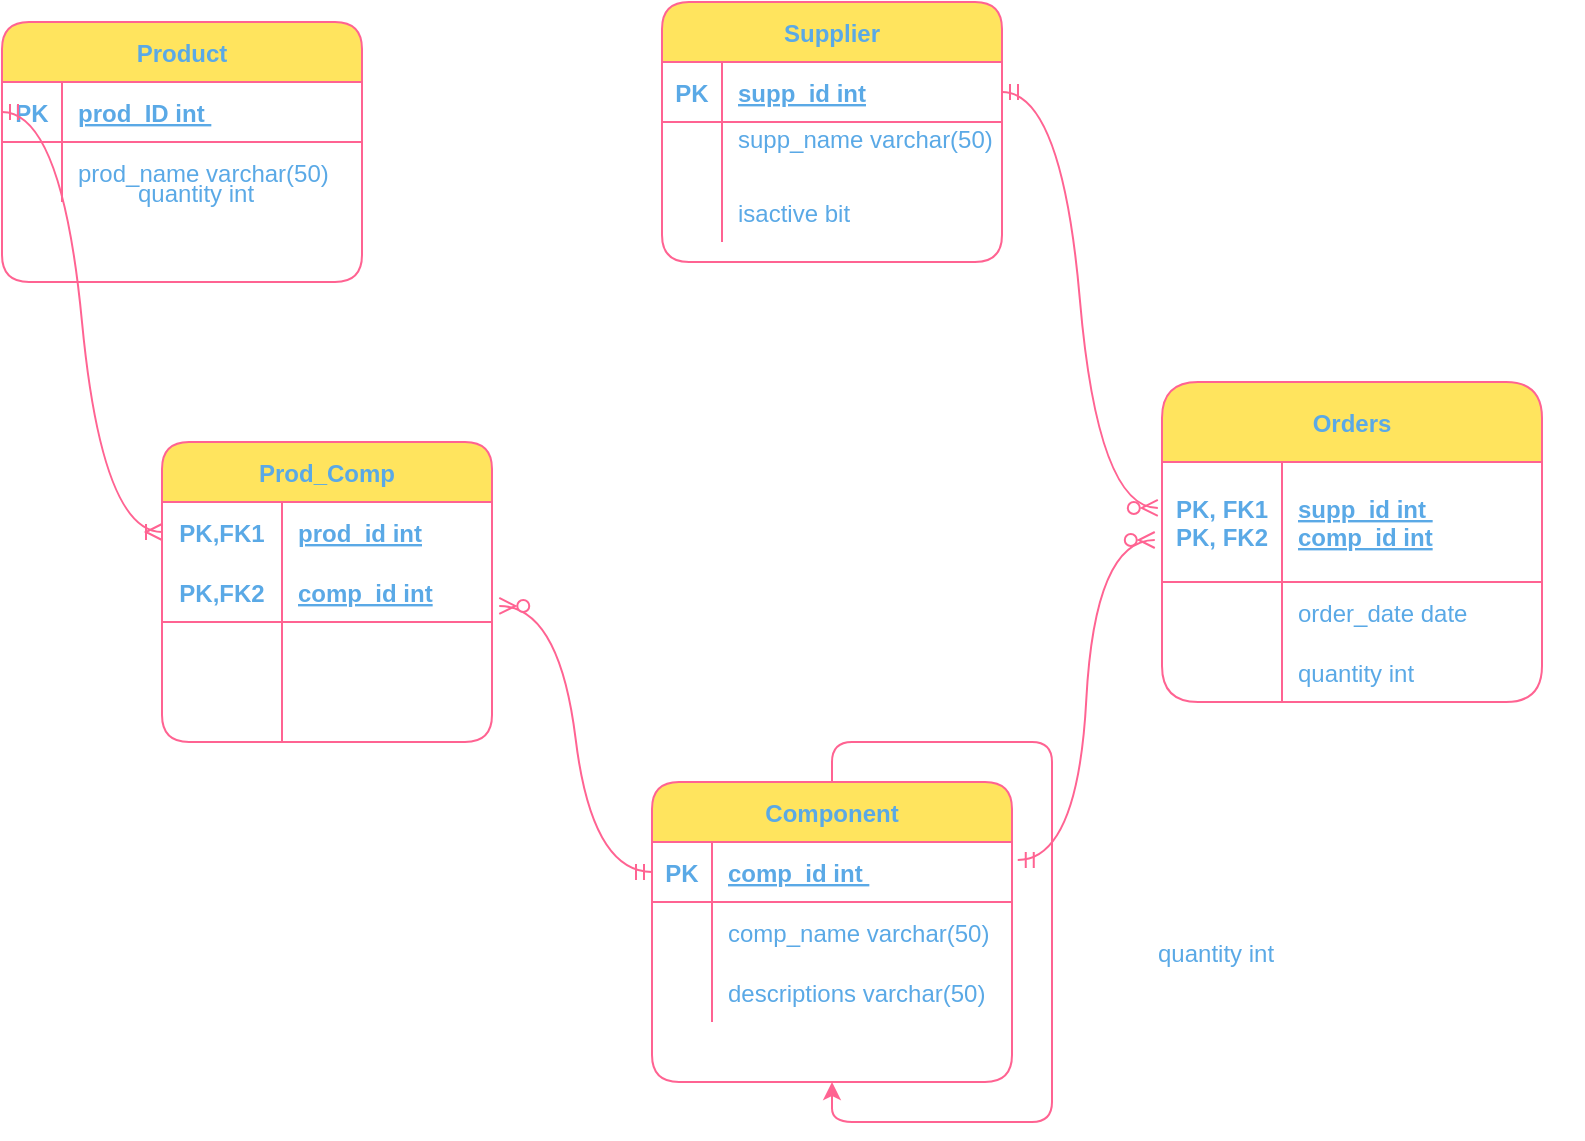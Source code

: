 <mxfile version="15.4.0" type="device"><diagram id="R2lEEEUBdFMjLlhIrx00" name="Page-1"><mxGraphModel dx="1874" dy="592" grid="1" gridSize="10" guides="1" tooltips="1" connect="1" arrows="1" fold="1" page="1" pageScale="1" pageWidth="850" pageHeight="1100" math="0" shadow="0" extFonts="Permanent Marker^https://fonts.googleapis.com/css?family=Permanent+Marker"><root><mxCell id="0"/><mxCell id="1" parent="0"/><mxCell id="C-vyLk0tnHw3VtMMgP7b-2" value="Supplier" style="shape=table;startSize=30;container=1;collapsible=1;childLayout=tableLayout;fixedRows=1;rowLines=0;fontStyle=1;align=center;resizeLast=1;rounded=1;fillColor=#FFE45E;strokeColor=#FF6392;fontColor=#5AA9E6;" parent="1" vertex="1"><mxGeometry x="-480" y="30" width="170" height="130" as="geometry"/></mxCell><mxCell id="C-vyLk0tnHw3VtMMgP7b-3" value="" style="shape=partialRectangle;collapsible=0;dropTarget=0;pointerEvents=0;fillColor=none;points=[[0,0.5],[1,0.5]];portConstraint=eastwest;top=0;left=0;right=0;bottom=1;rounded=1;strokeColor=#FF6392;fontColor=#5AA9E6;" parent="C-vyLk0tnHw3VtMMgP7b-2" vertex="1"><mxGeometry y="30" width="170" height="30" as="geometry"/></mxCell><mxCell id="C-vyLk0tnHw3VtMMgP7b-4" value="PK" style="shape=partialRectangle;overflow=hidden;connectable=0;fillColor=none;top=0;left=0;bottom=0;right=0;fontStyle=1;rounded=1;strokeColor=#FF6392;fontColor=#5AA9E6;" parent="C-vyLk0tnHw3VtMMgP7b-3" vertex="1"><mxGeometry width="30" height="30" as="geometry"><mxRectangle width="30" height="30" as="alternateBounds"/></mxGeometry></mxCell><mxCell id="C-vyLk0tnHw3VtMMgP7b-5" value="supp_id int" style="shape=partialRectangle;overflow=hidden;connectable=0;fillColor=none;top=0;left=0;bottom=0;right=0;align=left;spacingLeft=6;fontStyle=5;rounded=1;strokeColor=#FF6392;fontColor=#5AA9E6;" parent="C-vyLk0tnHw3VtMMgP7b-3" vertex="1"><mxGeometry x="30" width="140" height="30" as="geometry"><mxRectangle width="140" height="30" as="alternateBounds"/></mxGeometry></mxCell><mxCell id="C-vyLk0tnHw3VtMMgP7b-6" value="" style="shape=partialRectangle;collapsible=0;dropTarget=0;pointerEvents=0;fillColor=none;points=[[0,0.5],[1,0.5]];portConstraint=eastwest;top=0;left=0;right=0;bottom=0;rounded=1;strokeColor=#FF6392;fontColor=#5AA9E6;" parent="C-vyLk0tnHw3VtMMgP7b-2" vertex="1"><mxGeometry y="60" width="170" height="30" as="geometry"/></mxCell><mxCell id="C-vyLk0tnHw3VtMMgP7b-7" value="" style="shape=partialRectangle;overflow=hidden;connectable=0;fillColor=none;top=0;left=0;bottom=0;right=0;rounded=1;strokeColor=#FF6392;fontColor=#5AA9E6;" parent="C-vyLk0tnHw3VtMMgP7b-6" vertex="1"><mxGeometry width="30" height="30" as="geometry"><mxRectangle width="30" height="30" as="alternateBounds"/></mxGeometry></mxCell><mxCell id="C-vyLk0tnHw3VtMMgP7b-8" value="supp_name varchar(50) &#10;" style="shape=partialRectangle;overflow=hidden;connectable=0;fillColor=none;top=0;left=0;bottom=0;right=0;align=left;spacingLeft=6;rounded=1;strokeColor=#FF6392;fontColor=#5AA9E6;" parent="C-vyLk0tnHw3VtMMgP7b-6" vertex="1"><mxGeometry x="30" width="140" height="30" as="geometry"><mxRectangle width="140" height="30" as="alternateBounds"/></mxGeometry></mxCell><mxCell id="C-vyLk0tnHw3VtMMgP7b-9" value="" style="shape=partialRectangle;collapsible=0;dropTarget=0;pointerEvents=0;fillColor=none;points=[[0,0.5],[1,0.5]];portConstraint=eastwest;top=0;left=0;right=0;bottom=0;rounded=1;strokeColor=#FF6392;fontColor=#5AA9E6;" parent="C-vyLk0tnHw3VtMMgP7b-2" vertex="1"><mxGeometry y="90" width="170" height="30" as="geometry"/></mxCell><mxCell id="C-vyLk0tnHw3VtMMgP7b-10" value="" style="shape=partialRectangle;overflow=hidden;connectable=0;fillColor=none;top=0;left=0;bottom=0;right=0;rounded=1;strokeColor=#FF6392;fontColor=#5AA9E6;" parent="C-vyLk0tnHw3VtMMgP7b-9" vertex="1"><mxGeometry width="30" height="30" as="geometry"><mxRectangle width="30" height="30" as="alternateBounds"/></mxGeometry></mxCell><mxCell id="C-vyLk0tnHw3VtMMgP7b-11" value="isactive bit" style="shape=partialRectangle;overflow=hidden;connectable=0;fillColor=none;top=0;left=0;bottom=0;right=0;align=left;spacingLeft=6;rounded=1;strokeColor=#FF6392;fontColor=#5AA9E6;" parent="C-vyLk0tnHw3VtMMgP7b-9" vertex="1"><mxGeometry x="30" width="140" height="30" as="geometry"><mxRectangle width="140" height="30" as="alternateBounds"/></mxGeometry></mxCell><mxCell id="C-vyLk0tnHw3VtMMgP7b-23" value="Product" style="shape=table;startSize=30;container=1;collapsible=1;childLayout=tableLayout;fixedRows=1;rowLines=0;fontStyle=1;align=center;resizeLast=1;rounded=1;fillColor=#FFE45E;strokeColor=#FF6392;fontColor=#5AA9E6;" parent="1" vertex="1"><mxGeometry x="-810" y="40" width="180" height="130" as="geometry"/></mxCell><mxCell id="C-vyLk0tnHw3VtMMgP7b-24" value="" style="shape=partialRectangle;collapsible=0;dropTarget=0;pointerEvents=0;fillColor=none;points=[[0,0.5],[1,0.5]];portConstraint=eastwest;top=0;left=0;right=0;bottom=1;rounded=1;strokeColor=#FF6392;fontColor=#5AA9E6;" parent="C-vyLk0tnHw3VtMMgP7b-23" vertex="1"><mxGeometry y="30" width="180" height="30" as="geometry"/></mxCell><mxCell id="C-vyLk0tnHw3VtMMgP7b-25" value="PK" style="shape=partialRectangle;overflow=hidden;connectable=0;fillColor=none;top=0;left=0;bottom=0;right=0;fontStyle=1;rounded=1;strokeColor=#FF6392;fontColor=#5AA9E6;" parent="C-vyLk0tnHw3VtMMgP7b-24" vertex="1"><mxGeometry width="30" height="30" as="geometry"><mxRectangle width="30" height="30" as="alternateBounds"/></mxGeometry></mxCell><mxCell id="C-vyLk0tnHw3VtMMgP7b-26" value="prod_ID int " style="shape=partialRectangle;overflow=hidden;connectable=0;fillColor=none;top=0;left=0;bottom=0;right=0;align=left;spacingLeft=6;fontStyle=5;rounded=1;strokeColor=#FF6392;fontColor=#5AA9E6;" parent="C-vyLk0tnHw3VtMMgP7b-24" vertex="1"><mxGeometry x="30" width="150" height="30" as="geometry"><mxRectangle width="150" height="30" as="alternateBounds"/></mxGeometry></mxCell><mxCell id="C-vyLk0tnHw3VtMMgP7b-27" value="" style="shape=partialRectangle;collapsible=0;dropTarget=0;pointerEvents=0;fillColor=none;points=[[0,0.5],[1,0.5]];portConstraint=eastwest;top=0;left=0;right=0;bottom=0;rounded=1;strokeColor=#FF6392;fontColor=#5AA9E6;" parent="C-vyLk0tnHw3VtMMgP7b-23" vertex="1"><mxGeometry y="60" width="180" height="30" as="geometry"/></mxCell><mxCell id="C-vyLk0tnHw3VtMMgP7b-28" value="" style="shape=partialRectangle;overflow=hidden;connectable=0;fillColor=none;top=0;left=0;bottom=0;right=0;rounded=1;strokeColor=#FF6392;fontColor=#5AA9E6;" parent="C-vyLk0tnHw3VtMMgP7b-27" vertex="1"><mxGeometry width="30" height="30" as="geometry"><mxRectangle width="30" height="30" as="alternateBounds"/></mxGeometry></mxCell><mxCell id="C-vyLk0tnHw3VtMMgP7b-29" value="prod_name varchar(50) " style="shape=partialRectangle;overflow=hidden;connectable=0;fillColor=none;top=0;left=0;bottom=0;right=0;align=left;spacingLeft=6;rounded=1;strokeColor=#FF6392;fontColor=#5AA9E6;" parent="C-vyLk0tnHw3VtMMgP7b-27" vertex="1"><mxGeometry x="30" width="150" height="30" as="geometry"><mxRectangle width="150" height="30" as="alternateBounds"/></mxGeometry></mxCell><mxCell id="tBrQjFMmTeyFBMZAmhbF-2" value="quantity int" style="shape=partialRectangle;overflow=hidden;connectable=0;fillColor=none;top=0;left=0;bottom=0;right=0;align=left;spacingLeft=6;rounded=1;strokeColor=#FF6392;fontColor=#5AA9E6;" parent="1" vertex="1"><mxGeometry x="-750" y="110" width="220" height="30" as="geometry"><mxRectangle width="220" height="30" as="alternateBounds"/></mxGeometry></mxCell><mxCell id="tBrQjFMmTeyFBMZAmhbF-3" value="Component" style="shape=table;startSize=30;container=1;collapsible=1;childLayout=tableLayout;fixedRows=1;rowLines=0;fontStyle=1;align=center;resizeLast=1;rounded=1;fillColor=#FFE45E;strokeColor=#FF6392;fontColor=#5AA9E6;" parent="1" vertex="1"><mxGeometry x="-485" y="420" width="180" height="150" as="geometry"/></mxCell><mxCell id="tBrQjFMmTeyFBMZAmhbF-4" value="" style="shape=partialRectangle;collapsible=0;dropTarget=0;pointerEvents=0;fillColor=none;points=[[0,0.5],[1,0.5]];portConstraint=eastwest;top=0;left=0;right=0;bottom=1;rounded=1;strokeColor=#FF6392;fontColor=#5AA9E6;" parent="tBrQjFMmTeyFBMZAmhbF-3" vertex="1"><mxGeometry y="30" width="180" height="30" as="geometry"/></mxCell><mxCell id="tBrQjFMmTeyFBMZAmhbF-5" value="PK" style="shape=partialRectangle;overflow=hidden;connectable=0;fillColor=none;top=0;left=0;bottom=0;right=0;fontStyle=1;rounded=1;strokeColor=#FF6392;fontColor=#5AA9E6;" parent="tBrQjFMmTeyFBMZAmhbF-4" vertex="1"><mxGeometry width="30" height="30" as="geometry"><mxRectangle width="30" height="30" as="alternateBounds"/></mxGeometry></mxCell><mxCell id="tBrQjFMmTeyFBMZAmhbF-6" value="comp_id int " style="shape=partialRectangle;overflow=hidden;connectable=0;fillColor=none;top=0;left=0;bottom=0;right=0;align=left;spacingLeft=6;fontStyle=5;rounded=1;strokeColor=#FF6392;fontColor=#5AA9E6;" parent="tBrQjFMmTeyFBMZAmhbF-4" vertex="1"><mxGeometry x="30" width="150" height="30" as="geometry"><mxRectangle width="150" height="30" as="alternateBounds"/></mxGeometry></mxCell><mxCell id="tBrQjFMmTeyFBMZAmhbF-7" value="" style="shape=partialRectangle;collapsible=0;dropTarget=0;pointerEvents=0;fillColor=none;points=[[0,0.5],[1,0.5]];portConstraint=eastwest;top=0;left=0;right=0;bottom=0;rounded=1;strokeColor=#FF6392;fontColor=#5AA9E6;" parent="tBrQjFMmTeyFBMZAmhbF-3" vertex="1"><mxGeometry y="60" width="180" height="30" as="geometry"/></mxCell><mxCell id="tBrQjFMmTeyFBMZAmhbF-8" value="" style="shape=partialRectangle;overflow=hidden;connectable=0;fillColor=none;top=0;left=0;bottom=0;right=0;rounded=1;strokeColor=#FF6392;fontColor=#5AA9E6;" parent="tBrQjFMmTeyFBMZAmhbF-7" vertex="1"><mxGeometry width="30" height="30" as="geometry"><mxRectangle width="30" height="30" as="alternateBounds"/></mxGeometry></mxCell><mxCell id="tBrQjFMmTeyFBMZAmhbF-9" value="comp_name varchar(50)" style="shape=partialRectangle;overflow=hidden;connectable=0;fillColor=none;top=0;left=0;bottom=0;right=0;align=left;spacingLeft=6;rounded=1;strokeColor=#FF6392;fontColor=#5AA9E6;" parent="tBrQjFMmTeyFBMZAmhbF-7" vertex="1"><mxGeometry x="30" width="150" height="30" as="geometry"><mxRectangle width="150" height="30" as="alternateBounds"/></mxGeometry></mxCell><mxCell id="tBrQjFMmTeyFBMZAmhbF-10" value="" style="shape=partialRectangle;collapsible=0;dropTarget=0;pointerEvents=0;fillColor=none;points=[[0,0.5],[1,0.5]];portConstraint=eastwest;top=0;left=0;right=0;bottom=0;rounded=1;strokeColor=#FF6392;fontColor=#5AA9E6;" parent="tBrQjFMmTeyFBMZAmhbF-3" vertex="1"><mxGeometry y="90" width="180" height="30" as="geometry"/></mxCell><mxCell id="tBrQjFMmTeyFBMZAmhbF-11" value="" style="shape=partialRectangle;overflow=hidden;connectable=0;fillColor=none;top=0;left=0;bottom=0;right=0;rounded=1;strokeColor=#FF6392;fontColor=#5AA9E6;" parent="tBrQjFMmTeyFBMZAmhbF-10" vertex="1"><mxGeometry width="30" height="30" as="geometry"><mxRectangle width="30" height="30" as="alternateBounds"/></mxGeometry></mxCell><mxCell id="tBrQjFMmTeyFBMZAmhbF-12" value="descriptions varchar(50)" style="shape=partialRectangle;overflow=hidden;connectable=0;fillColor=none;top=0;left=0;bottom=0;right=0;align=left;spacingLeft=6;rounded=1;strokeColor=#FF6392;fontColor=#5AA9E6;" parent="tBrQjFMmTeyFBMZAmhbF-10" vertex="1"><mxGeometry x="30" width="150" height="30" as="geometry"><mxRectangle width="150" height="30" as="alternateBounds"/></mxGeometry></mxCell><mxCell id="tBrQjFMmTeyFBMZAmhbF-14" value="" style="shape=partialRectangle;collapsible=0;dropTarget=0;pointerEvents=0;fillColor=none;points=[[0,0.5],[1,0.5]];portConstraint=eastwest;top=0;left=0;right=0;bottom=0;rounded=1;strokeColor=#FF6392;fontColor=#5AA9E6;" parent="1" vertex="1"><mxGeometry x="-270" y="490" width="250" height="30" as="geometry"/></mxCell><mxCell id="tBrQjFMmTeyFBMZAmhbF-15" value="" style="shape=partialRectangle;overflow=hidden;connectable=0;fillColor=none;top=0;left=0;bottom=0;right=0;rounded=1;strokeColor=#FF6392;fontColor=#5AA9E6;" parent="tBrQjFMmTeyFBMZAmhbF-14" vertex="1"><mxGeometry width="30" height="30" as="geometry"><mxRectangle width="30" height="30" as="alternateBounds"/></mxGeometry></mxCell><mxCell id="tBrQjFMmTeyFBMZAmhbF-16" value="quantity int" style="shape=partialRectangle;overflow=hidden;connectable=0;fillColor=none;top=0;left=0;bottom=0;right=0;align=left;spacingLeft=6;rounded=1;strokeColor=#FF6392;fontColor=#5AA9E6;" parent="tBrQjFMmTeyFBMZAmhbF-14" vertex="1"><mxGeometry x="30" width="220" height="30" as="geometry"><mxRectangle width="220" height="30" as="alternateBounds"/></mxGeometry></mxCell><mxCell id="tBrQjFMmTeyFBMZAmhbF-29" value="Orders" style="shape=table;startSize=40;container=1;collapsible=1;childLayout=tableLayout;fixedRows=1;rowLines=0;fontStyle=1;align=center;resizeLast=1;rounded=1;fillColor=#FFE45E;strokeColor=#FF6392;fontColor=#5AA9E6;" parent="1" vertex="1"><mxGeometry x="-230" y="220" width="190" height="160" as="geometry"/></mxCell><mxCell id="tBrQjFMmTeyFBMZAmhbF-30" value="" style="shape=partialRectangle;collapsible=0;dropTarget=0;pointerEvents=0;fillColor=none;points=[[0,0.5],[1,0.5]];portConstraint=eastwest;top=0;left=0;right=0;bottom=1;rounded=1;strokeColor=#FF6392;fontColor=#5AA9E6;" parent="tBrQjFMmTeyFBMZAmhbF-29" vertex="1"><mxGeometry y="40" width="190" height="60" as="geometry"/></mxCell><mxCell id="tBrQjFMmTeyFBMZAmhbF-31" value="PK, FK1&#10;PK, FK2" style="shape=partialRectangle;overflow=hidden;connectable=0;fillColor=none;top=0;left=0;bottom=0;right=0;fontStyle=1;rounded=1;strokeColor=#FF6392;fontColor=#5AA9E6;" parent="tBrQjFMmTeyFBMZAmhbF-30" vertex="1"><mxGeometry width="60" height="60" as="geometry"><mxRectangle width="60" height="60" as="alternateBounds"/></mxGeometry></mxCell><mxCell id="tBrQjFMmTeyFBMZAmhbF-32" value="supp_id int &#10;comp_id int" style="shape=partialRectangle;overflow=hidden;connectable=0;fillColor=none;top=0;left=0;bottom=0;right=0;align=left;spacingLeft=6;fontStyle=5;rounded=1;strokeColor=#FF6392;fontColor=#5AA9E6;" parent="tBrQjFMmTeyFBMZAmhbF-30" vertex="1"><mxGeometry x="60" width="130" height="60" as="geometry"><mxRectangle width="130" height="60" as="alternateBounds"/></mxGeometry></mxCell><mxCell id="tBrQjFMmTeyFBMZAmhbF-33" value="" style="shape=partialRectangle;collapsible=0;dropTarget=0;pointerEvents=0;fillColor=none;points=[[0,0.5],[1,0.5]];portConstraint=eastwest;top=0;left=0;right=0;bottom=0;rounded=1;strokeColor=#FF6392;fontColor=#5AA9E6;" parent="tBrQjFMmTeyFBMZAmhbF-29" vertex="1"><mxGeometry y="100" width="190" height="30" as="geometry"/></mxCell><mxCell id="tBrQjFMmTeyFBMZAmhbF-34" value="" style="shape=partialRectangle;overflow=hidden;connectable=0;fillColor=none;top=0;left=0;bottom=0;right=0;rounded=1;strokeColor=#FF6392;fontColor=#5AA9E6;" parent="tBrQjFMmTeyFBMZAmhbF-33" vertex="1"><mxGeometry width="60" height="30" as="geometry"><mxRectangle width="60" height="30" as="alternateBounds"/></mxGeometry></mxCell><mxCell id="tBrQjFMmTeyFBMZAmhbF-35" value="order_date date" style="shape=partialRectangle;overflow=hidden;connectable=0;fillColor=none;top=0;left=0;bottom=0;right=0;align=left;spacingLeft=6;rounded=1;strokeColor=#FF6392;fontColor=#5AA9E6;" parent="tBrQjFMmTeyFBMZAmhbF-33" vertex="1"><mxGeometry x="60" width="130" height="30" as="geometry"><mxRectangle width="130" height="30" as="alternateBounds"/></mxGeometry></mxCell><mxCell id="tBrQjFMmTeyFBMZAmhbF-36" value="" style="shape=partialRectangle;collapsible=0;dropTarget=0;pointerEvents=0;fillColor=none;points=[[0,0.5],[1,0.5]];portConstraint=eastwest;top=0;left=0;right=0;bottom=0;rounded=1;strokeColor=#FF6392;fontColor=#5AA9E6;" parent="tBrQjFMmTeyFBMZAmhbF-29" vertex="1"><mxGeometry y="130" width="190" height="30" as="geometry"/></mxCell><mxCell id="tBrQjFMmTeyFBMZAmhbF-37" value="" style="shape=partialRectangle;overflow=hidden;connectable=0;fillColor=none;top=0;left=0;bottom=0;right=0;rounded=1;strokeColor=#FF6392;fontColor=#5AA9E6;" parent="tBrQjFMmTeyFBMZAmhbF-36" vertex="1"><mxGeometry width="60" height="30" as="geometry"><mxRectangle width="60" height="30" as="alternateBounds"/></mxGeometry></mxCell><mxCell id="tBrQjFMmTeyFBMZAmhbF-38" value="quantity int" style="shape=partialRectangle;overflow=hidden;connectable=0;fillColor=none;top=0;left=0;bottom=0;right=0;align=left;spacingLeft=6;rounded=1;strokeColor=#FF6392;fontColor=#5AA9E6;" parent="tBrQjFMmTeyFBMZAmhbF-36" vertex="1"><mxGeometry x="60" width="130" height="30" as="geometry"><mxRectangle width="130" height="30" as="alternateBounds"/></mxGeometry></mxCell><mxCell id="tBrQjFMmTeyFBMZAmhbF-51" value="" style="edgeStyle=entityRelationEdgeStyle;fontSize=12;html=1;endArrow=ERoneToMany;startArrow=ERmandOne;exitX=0;exitY=0.5;exitDx=0;exitDy=0;entryX=0;entryY=0.5;entryDx=0;entryDy=0;curved=1;strokeColor=#FF6392;fontColor=#5AA9E6;" parent="1" source="C-vyLk0tnHw3VtMMgP7b-24" target="tBrQjFMmTeyFBMZAmhbF-66" edge="1"><mxGeometry width="100" height="100" relative="1" as="geometry"><mxPoint x="-770" y="60" as="sourcePoint"/><mxPoint x="-1030" y="240" as="targetPoint"/></mxGeometry></mxCell><mxCell id="tBrQjFMmTeyFBMZAmhbF-60" value="" style="edgeStyle=entityRelationEdgeStyle;fontSize=12;html=1;endArrow=ERzeroToMany;startArrow=ERmandOne;exitX=1;exitY=0.5;exitDx=0;exitDy=0;entryX=-0.011;entryY=0.383;entryDx=0;entryDy=0;entryPerimeter=0;curved=1;strokeColor=#FF6392;fontColor=#5AA9E6;" parent="1" source="C-vyLk0tnHw3VtMMgP7b-3" target="tBrQjFMmTeyFBMZAmhbF-30" edge="1"><mxGeometry width="100" height="100" relative="1" as="geometry"><mxPoint x="520" y="70" as="sourcePoint"/><mxPoint x="490" y="260" as="targetPoint"/></mxGeometry></mxCell><mxCell id="tBrQjFMmTeyFBMZAmhbF-61" value="" style="edgeStyle=entityRelationEdgeStyle;fontSize=12;html=1;endArrow=ERzeroToMany;startArrow=ERmandOne;entryX=-0.019;entryY=0.65;entryDx=0;entryDy=0;entryPerimeter=0;exitX=1.016;exitY=0.3;exitDx=0;exitDy=0;exitPerimeter=0;curved=1;strokeColor=#FF6392;fontColor=#5AA9E6;" parent="1" source="tBrQjFMmTeyFBMZAmhbF-4" target="tBrQjFMmTeyFBMZAmhbF-30" edge="1"><mxGeometry width="100" height="100" relative="1" as="geometry"><mxPoint x="210" y="570" as="sourcePoint"/><mxPoint x="495" y="290" as="targetPoint"/></mxGeometry></mxCell><mxCell id="tBrQjFMmTeyFBMZAmhbF-79" value="" style="edgeStyle=entityRelationEdgeStyle;fontSize=12;html=1;endArrow=ERzeroToMany;startArrow=ERmandOne;entryX=1.022;entryY=0.733;entryDx=0;entryDy=0;entryPerimeter=0;exitX=0;exitY=0.5;exitDx=0;exitDy=0;curved=1;strokeColor=#FF6392;fontColor=#5AA9E6;" parent="1" source="tBrQjFMmTeyFBMZAmhbF-4" target="tBrQjFMmTeyFBMZAmhbF-69" edge="1"><mxGeometry width="100" height="100" relative="1" as="geometry"><mxPoint x="-320" y="475" as="sourcePoint"/><mxPoint x="-220" y="355" as="targetPoint"/></mxGeometry></mxCell><mxCell id="tBrQjFMmTeyFBMZAmhbF-65" value="Prod_Comp" style="shape=table;startSize=30;container=1;collapsible=1;childLayout=tableLayout;fixedRows=1;rowLines=0;fontStyle=1;align=center;resizeLast=1;shadow=0;rounded=1;fillColor=#FFE45E;strokeColor=#FF6392;fontColor=#5AA9E6;" parent="1" vertex="1"><mxGeometry x="-730" y="250" width="165" height="150" as="geometry"/></mxCell><mxCell id="tBrQjFMmTeyFBMZAmhbF-66" value="" style="shape=partialRectangle;collapsible=0;dropTarget=0;pointerEvents=0;fillColor=none;top=0;left=0;bottom=0;right=0;points=[[0,0.5],[1,0.5]];portConstraint=eastwest;rounded=1;strokeColor=#FF6392;fontColor=#5AA9E6;" parent="tBrQjFMmTeyFBMZAmhbF-65" vertex="1"><mxGeometry y="30" width="165" height="30" as="geometry"/></mxCell><mxCell id="tBrQjFMmTeyFBMZAmhbF-67" value="PK,FK1" style="shape=partialRectangle;connectable=0;fillColor=none;top=0;left=0;bottom=0;right=0;fontStyle=1;overflow=hidden;rounded=1;strokeColor=#FF6392;fontColor=#5AA9E6;" parent="tBrQjFMmTeyFBMZAmhbF-66" vertex="1"><mxGeometry width="60" height="30" as="geometry"><mxRectangle width="60" height="30" as="alternateBounds"/></mxGeometry></mxCell><mxCell id="tBrQjFMmTeyFBMZAmhbF-68" value="prod_id int" style="shape=partialRectangle;connectable=0;fillColor=none;top=0;left=0;bottom=0;right=0;align=left;spacingLeft=6;fontStyle=5;overflow=hidden;rounded=1;strokeColor=#FF6392;fontColor=#5AA9E6;" parent="tBrQjFMmTeyFBMZAmhbF-66" vertex="1"><mxGeometry x="60" width="105" height="30" as="geometry"><mxRectangle width="105" height="30" as="alternateBounds"/></mxGeometry></mxCell><mxCell id="tBrQjFMmTeyFBMZAmhbF-69" value="" style="shape=partialRectangle;collapsible=0;dropTarget=0;pointerEvents=0;fillColor=none;top=0;left=0;bottom=1;right=0;points=[[0,0.5],[1,0.5]];portConstraint=eastwest;rounded=1;strokeColor=#FF6392;fontColor=#5AA9E6;" parent="tBrQjFMmTeyFBMZAmhbF-65" vertex="1"><mxGeometry y="60" width="165" height="30" as="geometry"/></mxCell><mxCell id="tBrQjFMmTeyFBMZAmhbF-70" value="PK,FK2" style="shape=partialRectangle;connectable=0;fillColor=none;top=0;left=0;bottom=0;right=0;fontStyle=1;overflow=hidden;rounded=1;strokeColor=#FF6392;fontColor=#5AA9E6;" parent="tBrQjFMmTeyFBMZAmhbF-69" vertex="1"><mxGeometry width="60" height="30" as="geometry"><mxRectangle width="60" height="30" as="alternateBounds"/></mxGeometry></mxCell><mxCell id="tBrQjFMmTeyFBMZAmhbF-71" value="comp_id int" style="shape=partialRectangle;connectable=0;fillColor=none;top=0;left=0;bottom=0;right=0;align=left;spacingLeft=6;fontStyle=5;overflow=hidden;rounded=1;strokeColor=#FF6392;fontColor=#5AA9E6;" parent="tBrQjFMmTeyFBMZAmhbF-69" vertex="1"><mxGeometry x="60" width="105" height="30" as="geometry"><mxRectangle width="105" height="30" as="alternateBounds"/></mxGeometry></mxCell><mxCell id="tBrQjFMmTeyFBMZAmhbF-72" value="" style="shape=partialRectangle;collapsible=0;dropTarget=0;pointerEvents=0;fillColor=none;top=0;left=0;bottom=0;right=0;points=[[0,0.5],[1,0.5]];portConstraint=eastwest;rounded=1;strokeColor=#FF6392;fontColor=#5AA9E6;" parent="tBrQjFMmTeyFBMZAmhbF-65" vertex="1"><mxGeometry y="90" width="165" height="30" as="geometry"/></mxCell><mxCell id="tBrQjFMmTeyFBMZAmhbF-73" value="" style="shape=partialRectangle;connectable=0;fillColor=none;top=0;left=0;bottom=0;right=0;editable=1;overflow=hidden;rounded=1;strokeColor=#FF6392;fontColor=#5AA9E6;" parent="tBrQjFMmTeyFBMZAmhbF-72" vertex="1"><mxGeometry width="60" height="30" as="geometry"><mxRectangle width="60" height="30" as="alternateBounds"/></mxGeometry></mxCell><mxCell id="tBrQjFMmTeyFBMZAmhbF-74" value="" style="shape=partialRectangle;connectable=0;fillColor=none;top=0;left=0;bottom=0;right=0;align=left;spacingLeft=6;overflow=hidden;rounded=1;strokeColor=#FF6392;fontColor=#5AA9E6;" parent="tBrQjFMmTeyFBMZAmhbF-72" vertex="1"><mxGeometry x="60" width="105" height="30" as="geometry"><mxRectangle width="105" height="30" as="alternateBounds"/></mxGeometry></mxCell><mxCell id="tBrQjFMmTeyFBMZAmhbF-75" value="" style="shape=partialRectangle;collapsible=0;dropTarget=0;pointerEvents=0;fillColor=none;top=0;left=0;bottom=0;right=0;points=[[0,0.5],[1,0.5]];portConstraint=eastwest;rounded=1;strokeColor=#FF6392;fontColor=#5AA9E6;" parent="tBrQjFMmTeyFBMZAmhbF-65" vertex="1"><mxGeometry y="120" width="165" height="30" as="geometry"/></mxCell><mxCell id="tBrQjFMmTeyFBMZAmhbF-76" value="" style="shape=partialRectangle;connectable=0;fillColor=none;top=0;left=0;bottom=0;right=0;editable=1;overflow=hidden;rounded=1;strokeColor=#FF6392;fontColor=#5AA9E6;" parent="tBrQjFMmTeyFBMZAmhbF-75" vertex="1"><mxGeometry width="60" height="30" as="geometry"><mxRectangle width="60" height="30" as="alternateBounds"/></mxGeometry></mxCell><mxCell id="tBrQjFMmTeyFBMZAmhbF-77" value="" style="shape=partialRectangle;connectable=0;fillColor=none;top=0;left=0;bottom=0;right=0;align=left;spacingLeft=6;overflow=hidden;rounded=1;strokeColor=#FF6392;fontColor=#5AA9E6;" parent="tBrQjFMmTeyFBMZAmhbF-75" vertex="1"><mxGeometry x="60" width="105" height="30" as="geometry"><mxRectangle width="105" height="30" as="alternateBounds"/></mxGeometry></mxCell><mxCell id="xuOzvahJ9lUsEAoZge7Y-1" style="edgeStyle=orthogonalEdgeStyle;curved=0;rounded=1;sketch=0;orthogonalLoop=1;jettySize=auto;html=1;exitX=0.5;exitY=0;exitDx=0;exitDy=0;fontColor=#5AA9E6;strokeColor=#FF6392;fillColor=#FFE45E;" edge="1" parent="1" source="tBrQjFMmTeyFBMZAmhbF-3" target="tBrQjFMmTeyFBMZAmhbF-3"><mxGeometry relative="1" as="geometry"/></mxCell></root></mxGraphModel></diagram></mxfile>
